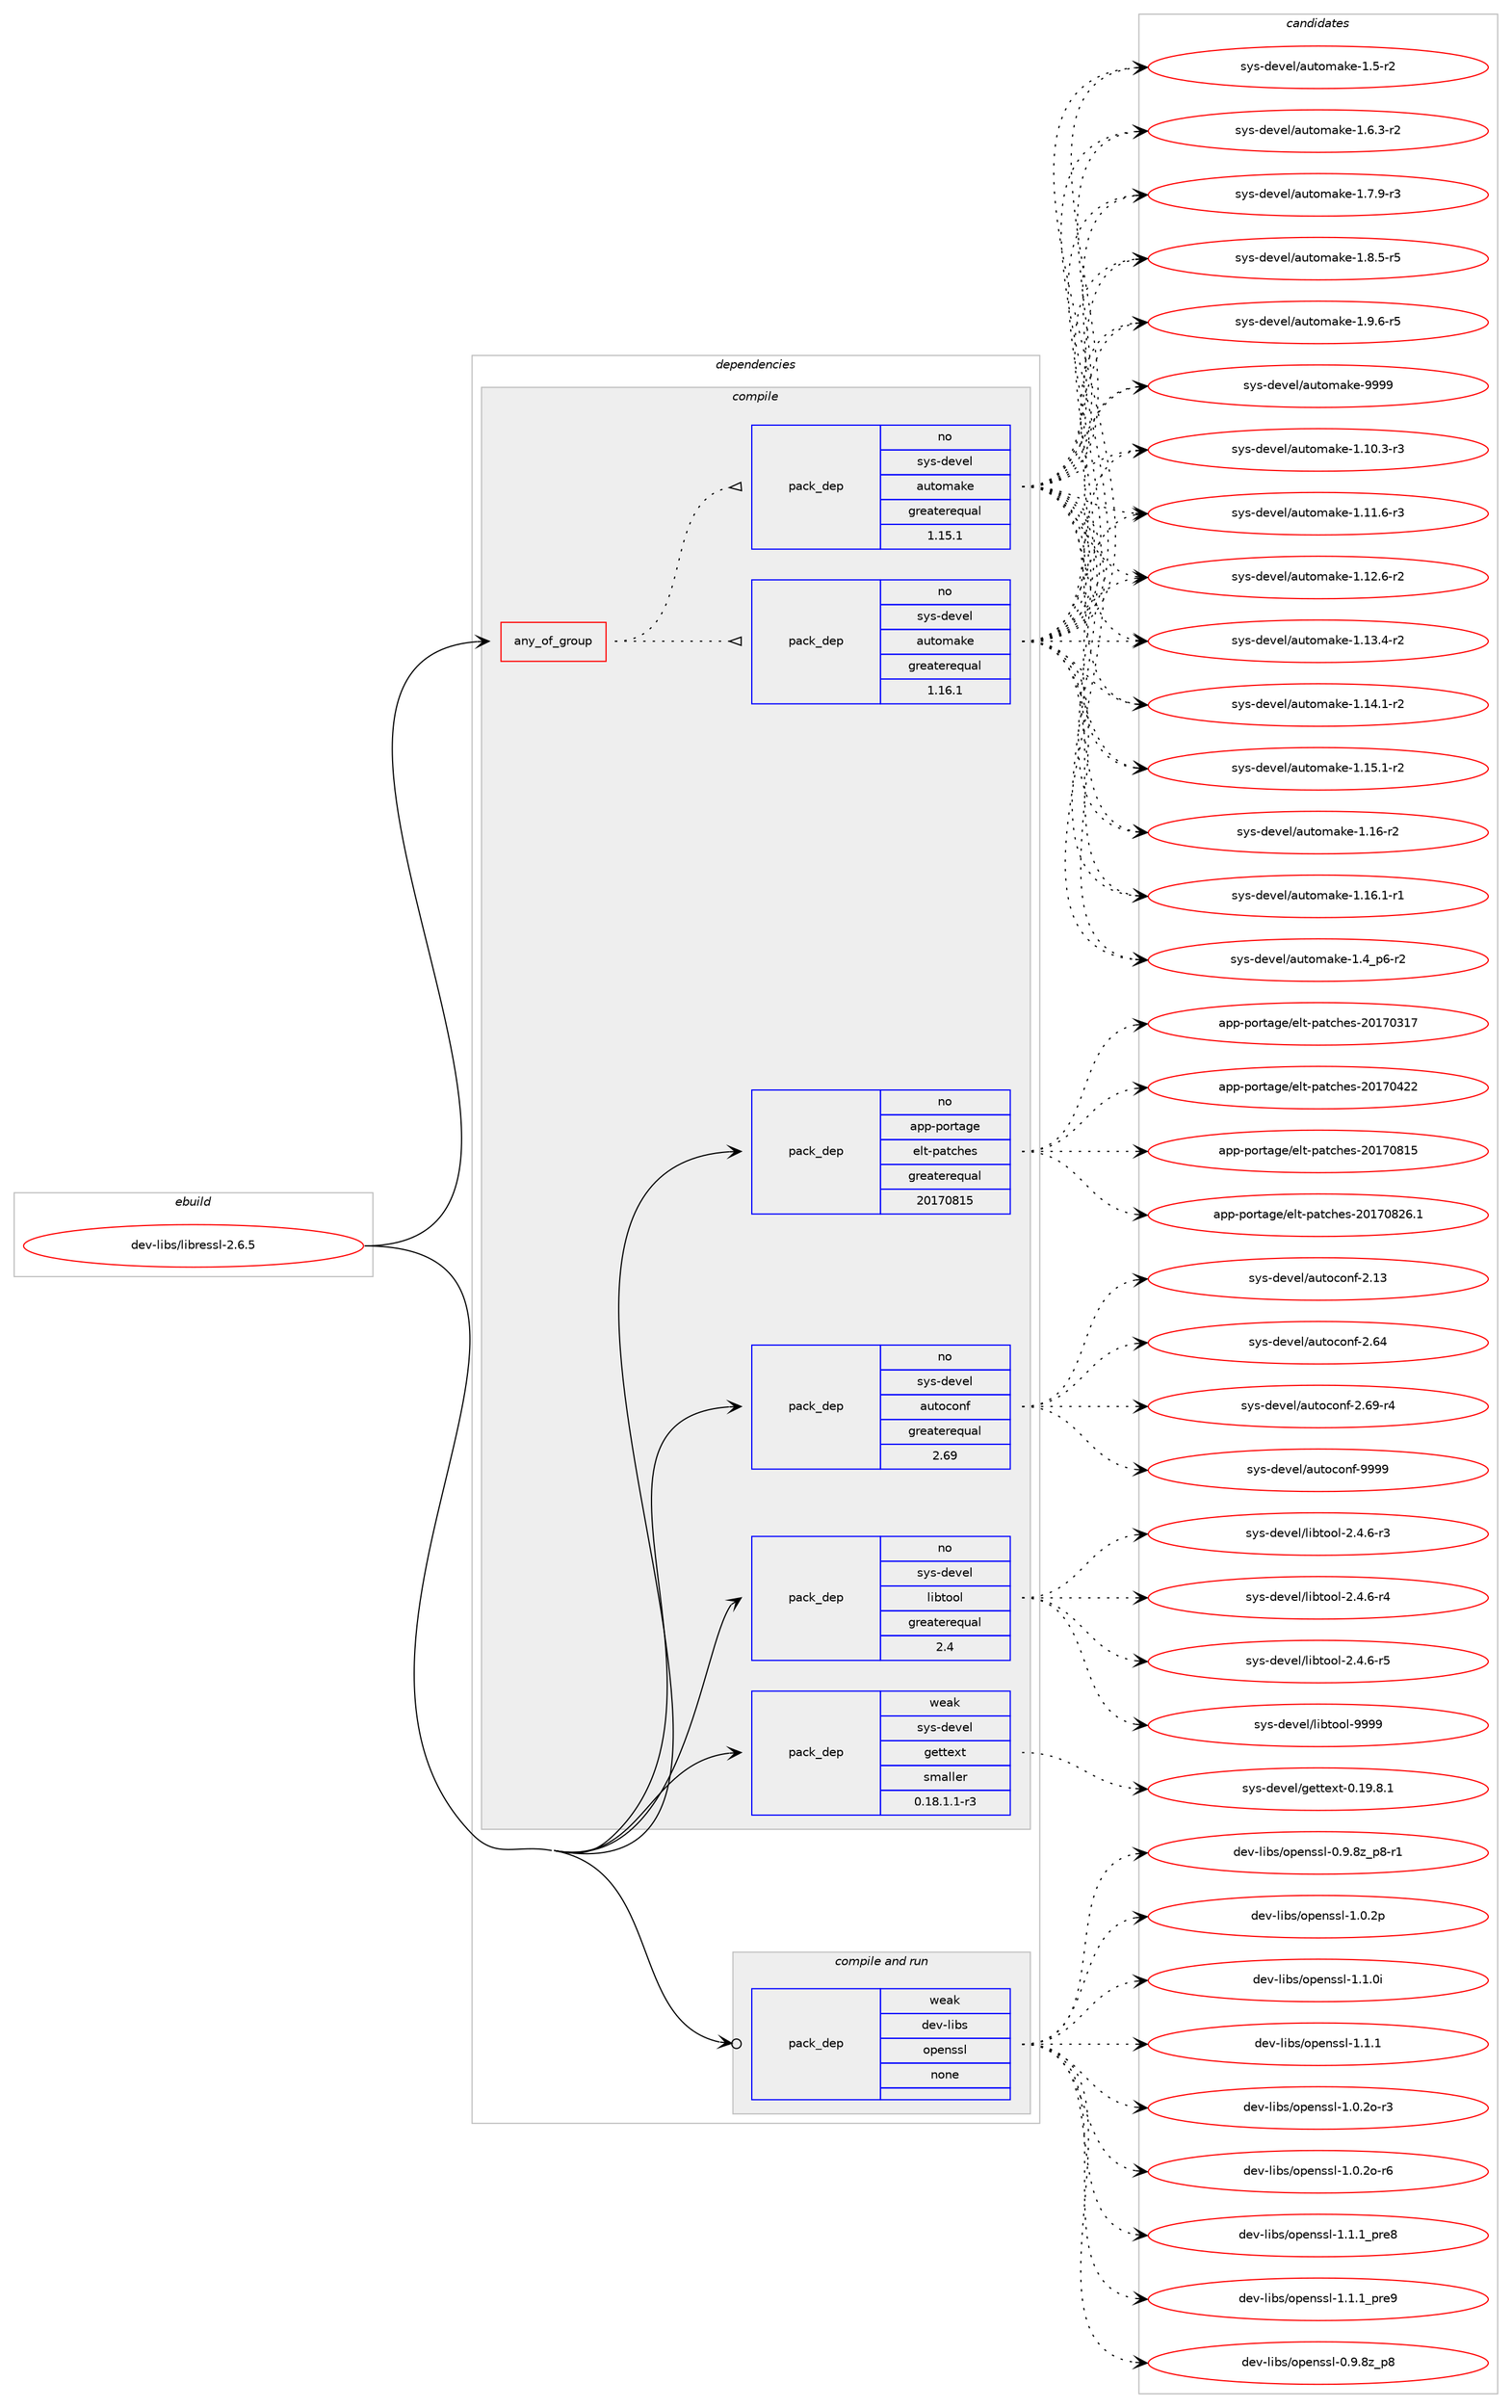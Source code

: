 digraph prolog {

# *************
# Graph options
# *************

newrank=true;
concentrate=true;
compound=true;
graph [rankdir=LR,fontname=Helvetica,fontsize=10,ranksep=1.5];#, ranksep=2.5, nodesep=0.2];
edge  [arrowhead=vee];
node  [fontname=Helvetica,fontsize=10];

# **********
# The ebuild
# **********

subgraph cluster_leftcol {
color=gray;
rank=same;
label=<<i>ebuild</i>>;
id [label="dev-libs/libressl-2.6.5", color=red, width=4, href="../dev-libs/libressl-2.6.5.svg"];
}

# ****************
# The dependencies
# ****************

subgraph cluster_midcol {
color=gray;
label=<<i>dependencies</i>>;
subgraph cluster_compile {
fillcolor="#eeeeee";
style=filled;
label=<<i>compile</i>>;
subgraph any92 {
dependency3984 [label=<<TABLE BORDER="0" CELLBORDER="1" CELLSPACING="0" CELLPADDING="4"><TR><TD CELLPADDING="10">any_of_group</TD></TR></TABLE>>, shape=none, color=red];subgraph pack2663 {
dependency3985 [label=<<TABLE BORDER="0" CELLBORDER="1" CELLSPACING="0" CELLPADDING="4" WIDTH="220"><TR><TD ROWSPAN="6" CELLPADDING="30">pack_dep</TD></TR><TR><TD WIDTH="110">no</TD></TR><TR><TD>sys-devel</TD></TR><TR><TD>automake</TD></TR><TR><TD>greaterequal</TD></TR><TR><TD>1.16.1</TD></TR></TABLE>>, shape=none, color=blue];
}
dependency3984:e -> dependency3985:w [weight=20,style="dotted",arrowhead="oinv"];
subgraph pack2664 {
dependency3986 [label=<<TABLE BORDER="0" CELLBORDER="1" CELLSPACING="0" CELLPADDING="4" WIDTH="220"><TR><TD ROWSPAN="6" CELLPADDING="30">pack_dep</TD></TR><TR><TD WIDTH="110">no</TD></TR><TR><TD>sys-devel</TD></TR><TR><TD>automake</TD></TR><TR><TD>greaterequal</TD></TR><TR><TD>1.15.1</TD></TR></TABLE>>, shape=none, color=blue];
}
dependency3984:e -> dependency3986:w [weight=20,style="dotted",arrowhead="oinv"];
}
id:e -> dependency3984:w [weight=20,style="solid",arrowhead="vee"];
subgraph pack2665 {
dependency3987 [label=<<TABLE BORDER="0" CELLBORDER="1" CELLSPACING="0" CELLPADDING="4" WIDTH="220"><TR><TD ROWSPAN="6" CELLPADDING="30">pack_dep</TD></TR><TR><TD WIDTH="110">no</TD></TR><TR><TD>app-portage</TD></TR><TR><TD>elt-patches</TD></TR><TR><TD>greaterequal</TD></TR><TR><TD>20170815</TD></TR></TABLE>>, shape=none, color=blue];
}
id:e -> dependency3987:w [weight=20,style="solid",arrowhead="vee"];
subgraph pack2666 {
dependency3988 [label=<<TABLE BORDER="0" CELLBORDER="1" CELLSPACING="0" CELLPADDING="4" WIDTH="220"><TR><TD ROWSPAN="6" CELLPADDING="30">pack_dep</TD></TR><TR><TD WIDTH="110">no</TD></TR><TR><TD>sys-devel</TD></TR><TR><TD>autoconf</TD></TR><TR><TD>greaterequal</TD></TR><TR><TD>2.69</TD></TR></TABLE>>, shape=none, color=blue];
}
id:e -> dependency3988:w [weight=20,style="solid",arrowhead="vee"];
subgraph pack2667 {
dependency3989 [label=<<TABLE BORDER="0" CELLBORDER="1" CELLSPACING="0" CELLPADDING="4" WIDTH="220"><TR><TD ROWSPAN="6" CELLPADDING="30">pack_dep</TD></TR><TR><TD WIDTH="110">no</TD></TR><TR><TD>sys-devel</TD></TR><TR><TD>libtool</TD></TR><TR><TD>greaterequal</TD></TR><TR><TD>2.4</TD></TR></TABLE>>, shape=none, color=blue];
}
id:e -> dependency3989:w [weight=20,style="solid",arrowhead="vee"];
subgraph pack2668 {
dependency3990 [label=<<TABLE BORDER="0" CELLBORDER="1" CELLSPACING="0" CELLPADDING="4" WIDTH="220"><TR><TD ROWSPAN="6" CELLPADDING="30">pack_dep</TD></TR><TR><TD WIDTH="110">weak</TD></TR><TR><TD>sys-devel</TD></TR><TR><TD>gettext</TD></TR><TR><TD>smaller</TD></TR><TR><TD>0.18.1.1-r3</TD></TR></TABLE>>, shape=none, color=blue];
}
id:e -> dependency3990:w [weight=20,style="solid",arrowhead="vee"];
}
subgraph cluster_compileandrun {
fillcolor="#eeeeee";
style=filled;
label=<<i>compile and run</i>>;
subgraph pack2669 {
dependency3991 [label=<<TABLE BORDER="0" CELLBORDER="1" CELLSPACING="0" CELLPADDING="4" WIDTH="220"><TR><TD ROWSPAN="6" CELLPADDING="30">pack_dep</TD></TR><TR><TD WIDTH="110">weak</TD></TR><TR><TD>dev-libs</TD></TR><TR><TD>openssl</TD></TR><TR><TD>none</TD></TR><TR><TD></TD></TR></TABLE>>, shape=none, color=blue];
}
id:e -> dependency3991:w [weight=20,style="solid",arrowhead="odotvee"];
}
subgraph cluster_run {
fillcolor="#eeeeee";
style=filled;
label=<<i>run</i>>;
}
}

# **************
# The candidates
# **************

subgraph cluster_choices {
rank=same;
color=gray;
label=<<i>candidates</i>>;

subgraph choice2663 {
color=black;
nodesep=1;
choice11512111545100101118101108479711711611110997107101454946494846514511451 [label="sys-devel/automake-1.10.3-r3", color=red, width=4,href="../sys-devel/automake-1.10.3-r3.svg"];
choice11512111545100101118101108479711711611110997107101454946494946544511451 [label="sys-devel/automake-1.11.6-r3", color=red, width=4,href="../sys-devel/automake-1.11.6-r3.svg"];
choice11512111545100101118101108479711711611110997107101454946495046544511450 [label="sys-devel/automake-1.12.6-r2", color=red, width=4,href="../sys-devel/automake-1.12.6-r2.svg"];
choice11512111545100101118101108479711711611110997107101454946495146524511450 [label="sys-devel/automake-1.13.4-r2", color=red, width=4,href="../sys-devel/automake-1.13.4-r2.svg"];
choice11512111545100101118101108479711711611110997107101454946495246494511450 [label="sys-devel/automake-1.14.1-r2", color=red, width=4,href="../sys-devel/automake-1.14.1-r2.svg"];
choice11512111545100101118101108479711711611110997107101454946495346494511450 [label="sys-devel/automake-1.15.1-r2", color=red, width=4,href="../sys-devel/automake-1.15.1-r2.svg"];
choice1151211154510010111810110847971171161111099710710145494649544511450 [label="sys-devel/automake-1.16-r2", color=red, width=4,href="../sys-devel/automake-1.16-r2.svg"];
choice11512111545100101118101108479711711611110997107101454946495446494511449 [label="sys-devel/automake-1.16.1-r1", color=red, width=4,href="../sys-devel/automake-1.16.1-r1.svg"];
choice115121115451001011181011084797117116111109971071014549465295112544511450 [label="sys-devel/automake-1.4_p6-r2", color=red, width=4,href="../sys-devel/automake-1.4_p6-r2.svg"];
choice11512111545100101118101108479711711611110997107101454946534511450 [label="sys-devel/automake-1.5-r2", color=red, width=4,href="../sys-devel/automake-1.5-r2.svg"];
choice115121115451001011181011084797117116111109971071014549465446514511450 [label="sys-devel/automake-1.6.3-r2", color=red, width=4,href="../sys-devel/automake-1.6.3-r2.svg"];
choice115121115451001011181011084797117116111109971071014549465546574511451 [label="sys-devel/automake-1.7.9-r3", color=red, width=4,href="../sys-devel/automake-1.7.9-r3.svg"];
choice115121115451001011181011084797117116111109971071014549465646534511453 [label="sys-devel/automake-1.8.5-r5", color=red, width=4,href="../sys-devel/automake-1.8.5-r5.svg"];
choice115121115451001011181011084797117116111109971071014549465746544511453 [label="sys-devel/automake-1.9.6-r5", color=red, width=4,href="../sys-devel/automake-1.9.6-r5.svg"];
choice115121115451001011181011084797117116111109971071014557575757 [label="sys-devel/automake-9999", color=red, width=4,href="../sys-devel/automake-9999.svg"];
dependency3985:e -> choice11512111545100101118101108479711711611110997107101454946494846514511451:w [style=dotted,weight="100"];
dependency3985:e -> choice11512111545100101118101108479711711611110997107101454946494946544511451:w [style=dotted,weight="100"];
dependency3985:e -> choice11512111545100101118101108479711711611110997107101454946495046544511450:w [style=dotted,weight="100"];
dependency3985:e -> choice11512111545100101118101108479711711611110997107101454946495146524511450:w [style=dotted,weight="100"];
dependency3985:e -> choice11512111545100101118101108479711711611110997107101454946495246494511450:w [style=dotted,weight="100"];
dependency3985:e -> choice11512111545100101118101108479711711611110997107101454946495346494511450:w [style=dotted,weight="100"];
dependency3985:e -> choice1151211154510010111810110847971171161111099710710145494649544511450:w [style=dotted,weight="100"];
dependency3985:e -> choice11512111545100101118101108479711711611110997107101454946495446494511449:w [style=dotted,weight="100"];
dependency3985:e -> choice115121115451001011181011084797117116111109971071014549465295112544511450:w [style=dotted,weight="100"];
dependency3985:e -> choice11512111545100101118101108479711711611110997107101454946534511450:w [style=dotted,weight="100"];
dependency3985:e -> choice115121115451001011181011084797117116111109971071014549465446514511450:w [style=dotted,weight="100"];
dependency3985:e -> choice115121115451001011181011084797117116111109971071014549465546574511451:w [style=dotted,weight="100"];
dependency3985:e -> choice115121115451001011181011084797117116111109971071014549465646534511453:w [style=dotted,weight="100"];
dependency3985:e -> choice115121115451001011181011084797117116111109971071014549465746544511453:w [style=dotted,weight="100"];
dependency3985:e -> choice115121115451001011181011084797117116111109971071014557575757:w [style=dotted,weight="100"];
}
subgraph choice2664 {
color=black;
nodesep=1;
choice11512111545100101118101108479711711611110997107101454946494846514511451 [label="sys-devel/automake-1.10.3-r3", color=red, width=4,href="../sys-devel/automake-1.10.3-r3.svg"];
choice11512111545100101118101108479711711611110997107101454946494946544511451 [label="sys-devel/automake-1.11.6-r3", color=red, width=4,href="../sys-devel/automake-1.11.6-r3.svg"];
choice11512111545100101118101108479711711611110997107101454946495046544511450 [label="sys-devel/automake-1.12.6-r2", color=red, width=4,href="../sys-devel/automake-1.12.6-r2.svg"];
choice11512111545100101118101108479711711611110997107101454946495146524511450 [label="sys-devel/automake-1.13.4-r2", color=red, width=4,href="../sys-devel/automake-1.13.4-r2.svg"];
choice11512111545100101118101108479711711611110997107101454946495246494511450 [label="sys-devel/automake-1.14.1-r2", color=red, width=4,href="../sys-devel/automake-1.14.1-r2.svg"];
choice11512111545100101118101108479711711611110997107101454946495346494511450 [label="sys-devel/automake-1.15.1-r2", color=red, width=4,href="../sys-devel/automake-1.15.1-r2.svg"];
choice1151211154510010111810110847971171161111099710710145494649544511450 [label="sys-devel/automake-1.16-r2", color=red, width=4,href="../sys-devel/automake-1.16-r2.svg"];
choice11512111545100101118101108479711711611110997107101454946495446494511449 [label="sys-devel/automake-1.16.1-r1", color=red, width=4,href="../sys-devel/automake-1.16.1-r1.svg"];
choice115121115451001011181011084797117116111109971071014549465295112544511450 [label="sys-devel/automake-1.4_p6-r2", color=red, width=4,href="../sys-devel/automake-1.4_p6-r2.svg"];
choice11512111545100101118101108479711711611110997107101454946534511450 [label="sys-devel/automake-1.5-r2", color=red, width=4,href="../sys-devel/automake-1.5-r2.svg"];
choice115121115451001011181011084797117116111109971071014549465446514511450 [label="sys-devel/automake-1.6.3-r2", color=red, width=4,href="../sys-devel/automake-1.6.3-r2.svg"];
choice115121115451001011181011084797117116111109971071014549465546574511451 [label="sys-devel/automake-1.7.9-r3", color=red, width=4,href="../sys-devel/automake-1.7.9-r3.svg"];
choice115121115451001011181011084797117116111109971071014549465646534511453 [label="sys-devel/automake-1.8.5-r5", color=red, width=4,href="../sys-devel/automake-1.8.5-r5.svg"];
choice115121115451001011181011084797117116111109971071014549465746544511453 [label="sys-devel/automake-1.9.6-r5", color=red, width=4,href="../sys-devel/automake-1.9.6-r5.svg"];
choice115121115451001011181011084797117116111109971071014557575757 [label="sys-devel/automake-9999", color=red, width=4,href="../sys-devel/automake-9999.svg"];
dependency3986:e -> choice11512111545100101118101108479711711611110997107101454946494846514511451:w [style=dotted,weight="100"];
dependency3986:e -> choice11512111545100101118101108479711711611110997107101454946494946544511451:w [style=dotted,weight="100"];
dependency3986:e -> choice11512111545100101118101108479711711611110997107101454946495046544511450:w [style=dotted,weight="100"];
dependency3986:e -> choice11512111545100101118101108479711711611110997107101454946495146524511450:w [style=dotted,weight="100"];
dependency3986:e -> choice11512111545100101118101108479711711611110997107101454946495246494511450:w [style=dotted,weight="100"];
dependency3986:e -> choice11512111545100101118101108479711711611110997107101454946495346494511450:w [style=dotted,weight="100"];
dependency3986:e -> choice1151211154510010111810110847971171161111099710710145494649544511450:w [style=dotted,weight="100"];
dependency3986:e -> choice11512111545100101118101108479711711611110997107101454946495446494511449:w [style=dotted,weight="100"];
dependency3986:e -> choice115121115451001011181011084797117116111109971071014549465295112544511450:w [style=dotted,weight="100"];
dependency3986:e -> choice11512111545100101118101108479711711611110997107101454946534511450:w [style=dotted,weight="100"];
dependency3986:e -> choice115121115451001011181011084797117116111109971071014549465446514511450:w [style=dotted,weight="100"];
dependency3986:e -> choice115121115451001011181011084797117116111109971071014549465546574511451:w [style=dotted,weight="100"];
dependency3986:e -> choice115121115451001011181011084797117116111109971071014549465646534511453:w [style=dotted,weight="100"];
dependency3986:e -> choice115121115451001011181011084797117116111109971071014549465746544511453:w [style=dotted,weight="100"];
dependency3986:e -> choice115121115451001011181011084797117116111109971071014557575757:w [style=dotted,weight="100"];
}
subgraph choice2665 {
color=black;
nodesep=1;
choice97112112451121111141169710310147101108116451129711699104101115455048495548514955 [label="app-portage/elt-patches-20170317", color=red, width=4,href="../app-portage/elt-patches-20170317.svg"];
choice97112112451121111141169710310147101108116451129711699104101115455048495548525050 [label="app-portage/elt-patches-20170422", color=red, width=4,href="../app-portage/elt-patches-20170422.svg"];
choice97112112451121111141169710310147101108116451129711699104101115455048495548564953 [label="app-portage/elt-patches-20170815", color=red, width=4,href="../app-portage/elt-patches-20170815.svg"];
choice971121124511211111411697103101471011081164511297116991041011154550484955485650544649 [label="app-portage/elt-patches-20170826.1", color=red, width=4,href="../app-portage/elt-patches-20170826.1.svg"];
dependency3987:e -> choice97112112451121111141169710310147101108116451129711699104101115455048495548514955:w [style=dotted,weight="100"];
dependency3987:e -> choice97112112451121111141169710310147101108116451129711699104101115455048495548525050:w [style=dotted,weight="100"];
dependency3987:e -> choice97112112451121111141169710310147101108116451129711699104101115455048495548564953:w [style=dotted,weight="100"];
dependency3987:e -> choice971121124511211111411697103101471011081164511297116991041011154550484955485650544649:w [style=dotted,weight="100"];
}
subgraph choice2666 {
color=black;
nodesep=1;
choice115121115451001011181011084797117116111991111101024550464951 [label="sys-devel/autoconf-2.13", color=red, width=4,href="../sys-devel/autoconf-2.13.svg"];
choice115121115451001011181011084797117116111991111101024550465452 [label="sys-devel/autoconf-2.64", color=red, width=4,href="../sys-devel/autoconf-2.64.svg"];
choice1151211154510010111810110847971171161119911111010245504654574511452 [label="sys-devel/autoconf-2.69-r4", color=red, width=4,href="../sys-devel/autoconf-2.69-r4.svg"];
choice115121115451001011181011084797117116111991111101024557575757 [label="sys-devel/autoconf-9999", color=red, width=4,href="../sys-devel/autoconf-9999.svg"];
dependency3988:e -> choice115121115451001011181011084797117116111991111101024550464951:w [style=dotted,weight="100"];
dependency3988:e -> choice115121115451001011181011084797117116111991111101024550465452:w [style=dotted,weight="100"];
dependency3988:e -> choice1151211154510010111810110847971171161119911111010245504654574511452:w [style=dotted,weight="100"];
dependency3988:e -> choice115121115451001011181011084797117116111991111101024557575757:w [style=dotted,weight="100"];
}
subgraph choice2667 {
color=black;
nodesep=1;
choice1151211154510010111810110847108105981161111111084550465246544511451 [label="sys-devel/libtool-2.4.6-r3", color=red, width=4,href="../sys-devel/libtool-2.4.6-r3.svg"];
choice1151211154510010111810110847108105981161111111084550465246544511452 [label="sys-devel/libtool-2.4.6-r4", color=red, width=4,href="../sys-devel/libtool-2.4.6-r4.svg"];
choice1151211154510010111810110847108105981161111111084550465246544511453 [label="sys-devel/libtool-2.4.6-r5", color=red, width=4,href="../sys-devel/libtool-2.4.6-r5.svg"];
choice1151211154510010111810110847108105981161111111084557575757 [label="sys-devel/libtool-9999", color=red, width=4,href="../sys-devel/libtool-9999.svg"];
dependency3989:e -> choice1151211154510010111810110847108105981161111111084550465246544511451:w [style=dotted,weight="100"];
dependency3989:e -> choice1151211154510010111810110847108105981161111111084550465246544511452:w [style=dotted,weight="100"];
dependency3989:e -> choice1151211154510010111810110847108105981161111111084550465246544511453:w [style=dotted,weight="100"];
dependency3989:e -> choice1151211154510010111810110847108105981161111111084557575757:w [style=dotted,weight="100"];
}
subgraph choice2668 {
color=black;
nodesep=1;
choice1151211154510010111810110847103101116116101120116454846495746564649 [label="sys-devel/gettext-0.19.8.1", color=red, width=4,href="../sys-devel/gettext-0.19.8.1.svg"];
dependency3990:e -> choice1151211154510010111810110847103101116116101120116454846495746564649:w [style=dotted,weight="100"];
}
subgraph choice2669 {
color=black;
nodesep=1;
choice1001011184510810598115471111121011101151151084549464846501114511451 [label="dev-libs/openssl-1.0.2o-r3", color=red, width=4,href="../dev-libs/openssl-1.0.2o-r3.svg"];
choice1001011184510810598115471111121011101151151084549464846501114511454 [label="dev-libs/openssl-1.0.2o-r6", color=red, width=4,href="../dev-libs/openssl-1.0.2o-r6.svg"];
choice1001011184510810598115471111121011101151151084549464946499511211410156 [label="dev-libs/openssl-1.1.1_pre8", color=red, width=4,href="../dev-libs/openssl-1.1.1_pre8.svg"];
choice1001011184510810598115471111121011101151151084549464946499511211410157 [label="dev-libs/openssl-1.1.1_pre9", color=red, width=4,href="../dev-libs/openssl-1.1.1_pre9.svg"];
choice1001011184510810598115471111121011101151151084548465746561229511256 [label="dev-libs/openssl-0.9.8z_p8", color=red, width=4,href="../dev-libs/openssl-0.9.8z_p8.svg"];
choice10010111845108105981154711111210111011511510845484657465612295112564511449 [label="dev-libs/openssl-0.9.8z_p8-r1", color=red, width=4,href="../dev-libs/openssl-0.9.8z_p8-r1.svg"];
choice100101118451081059811547111112101110115115108454946484650112 [label="dev-libs/openssl-1.0.2p", color=red, width=4,href="../dev-libs/openssl-1.0.2p.svg"];
choice100101118451081059811547111112101110115115108454946494648105 [label="dev-libs/openssl-1.1.0i", color=red, width=4,href="../dev-libs/openssl-1.1.0i.svg"];
choice100101118451081059811547111112101110115115108454946494649 [label="dev-libs/openssl-1.1.1", color=red, width=4,href="../dev-libs/openssl-1.1.1.svg"];
dependency3991:e -> choice1001011184510810598115471111121011101151151084549464846501114511451:w [style=dotted,weight="100"];
dependency3991:e -> choice1001011184510810598115471111121011101151151084549464846501114511454:w [style=dotted,weight="100"];
dependency3991:e -> choice1001011184510810598115471111121011101151151084549464946499511211410156:w [style=dotted,weight="100"];
dependency3991:e -> choice1001011184510810598115471111121011101151151084549464946499511211410157:w [style=dotted,weight="100"];
dependency3991:e -> choice1001011184510810598115471111121011101151151084548465746561229511256:w [style=dotted,weight="100"];
dependency3991:e -> choice10010111845108105981154711111210111011511510845484657465612295112564511449:w [style=dotted,weight="100"];
dependency3991:e -> choice100101118451081059811547111112101110115115108454946484650112:w [style=dotted,weight="100"];
dependency3991:e -> choice100101118451081059811547111112101110115115108454946494648105:w [style=dotted,weight="100"];
dependency3991:e -> choice100101118451081059811547111112101110115115108454946494649:w [style=dotted,weight="100"];
}
}

}
